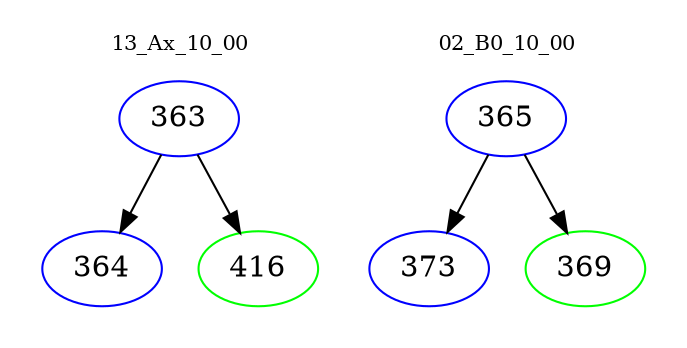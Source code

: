 digraph{
subgraph cluster_0 {
color = white
label = "13_Ax_10_00";
fontsize=10;
T0_363 [label="363", color="blue"]
T0_363 -> T0_364 [color="black"]
T0_364 [label="364", color="blue"]
T0_363 -> T0_416 [color="black"]
T0_416 [label="416", color="green"]
}
subgraph cluster_1 {
color = white
label = "02_B0_10_00";
fontsize=10;
T1_365 [label="365", color="blue"]
T1_365 -> T1_373 [color="black"]
T1_373 [label="373", color="blue"]
T1_365 -> T1_369 [color="black"]
T1_369 [label="369", color="green"]
}
}
